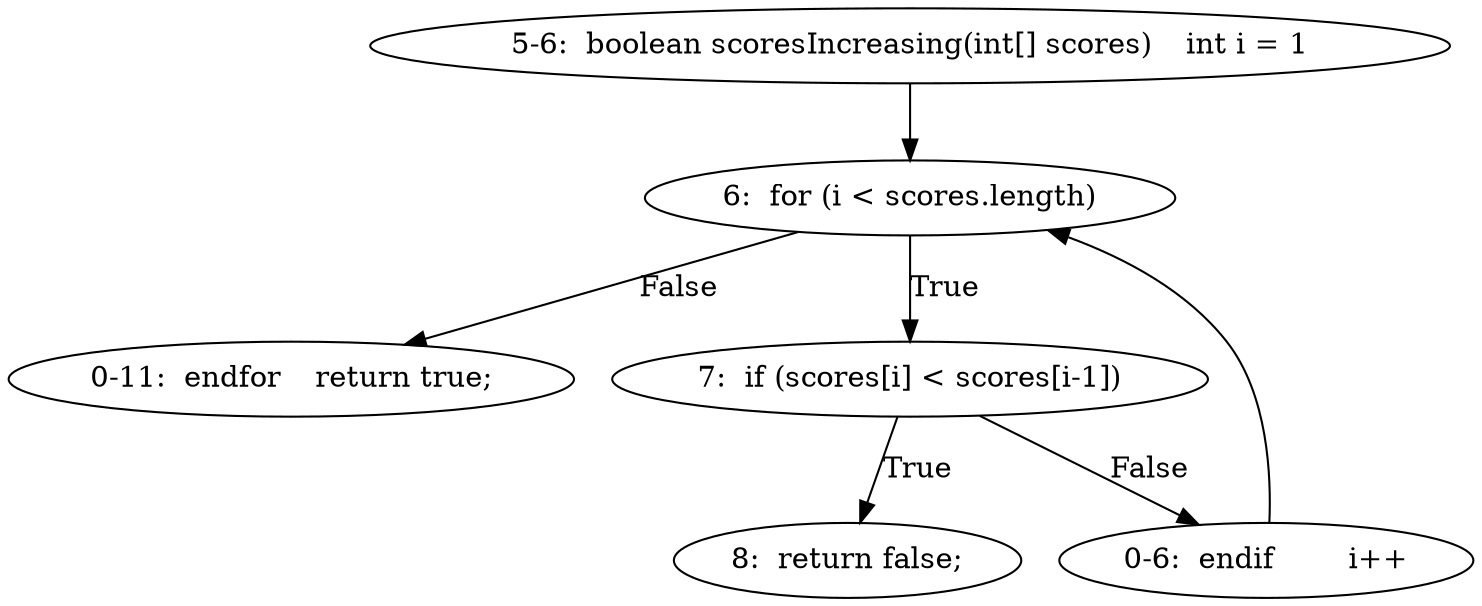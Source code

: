 digraph result_test { 
// graph-vertices
  a1  [label="5-6:  boolean scoresIncreasing(int[] scores)	int i = 1"]; 
  2  [label="6:  for (i < scores.length)"]; 
  a2  [label="0-11:  endfor	return true;"]; 
  5  [label="7:  if (scores[i] < scores[i-1])"]; 
  6  [label="8:  return false;"]; 
  a3  [label="0-6:  endif	i++"]; 
// graph-edges
  a1 -> 2;
  2 -> a2  [label="False"]; 
  2 -> 5  [label="True"]; 
  5 -> 6  [label="True"]; 
  5 -> a3  [label="False"]; 
  a3 -> 2;
}